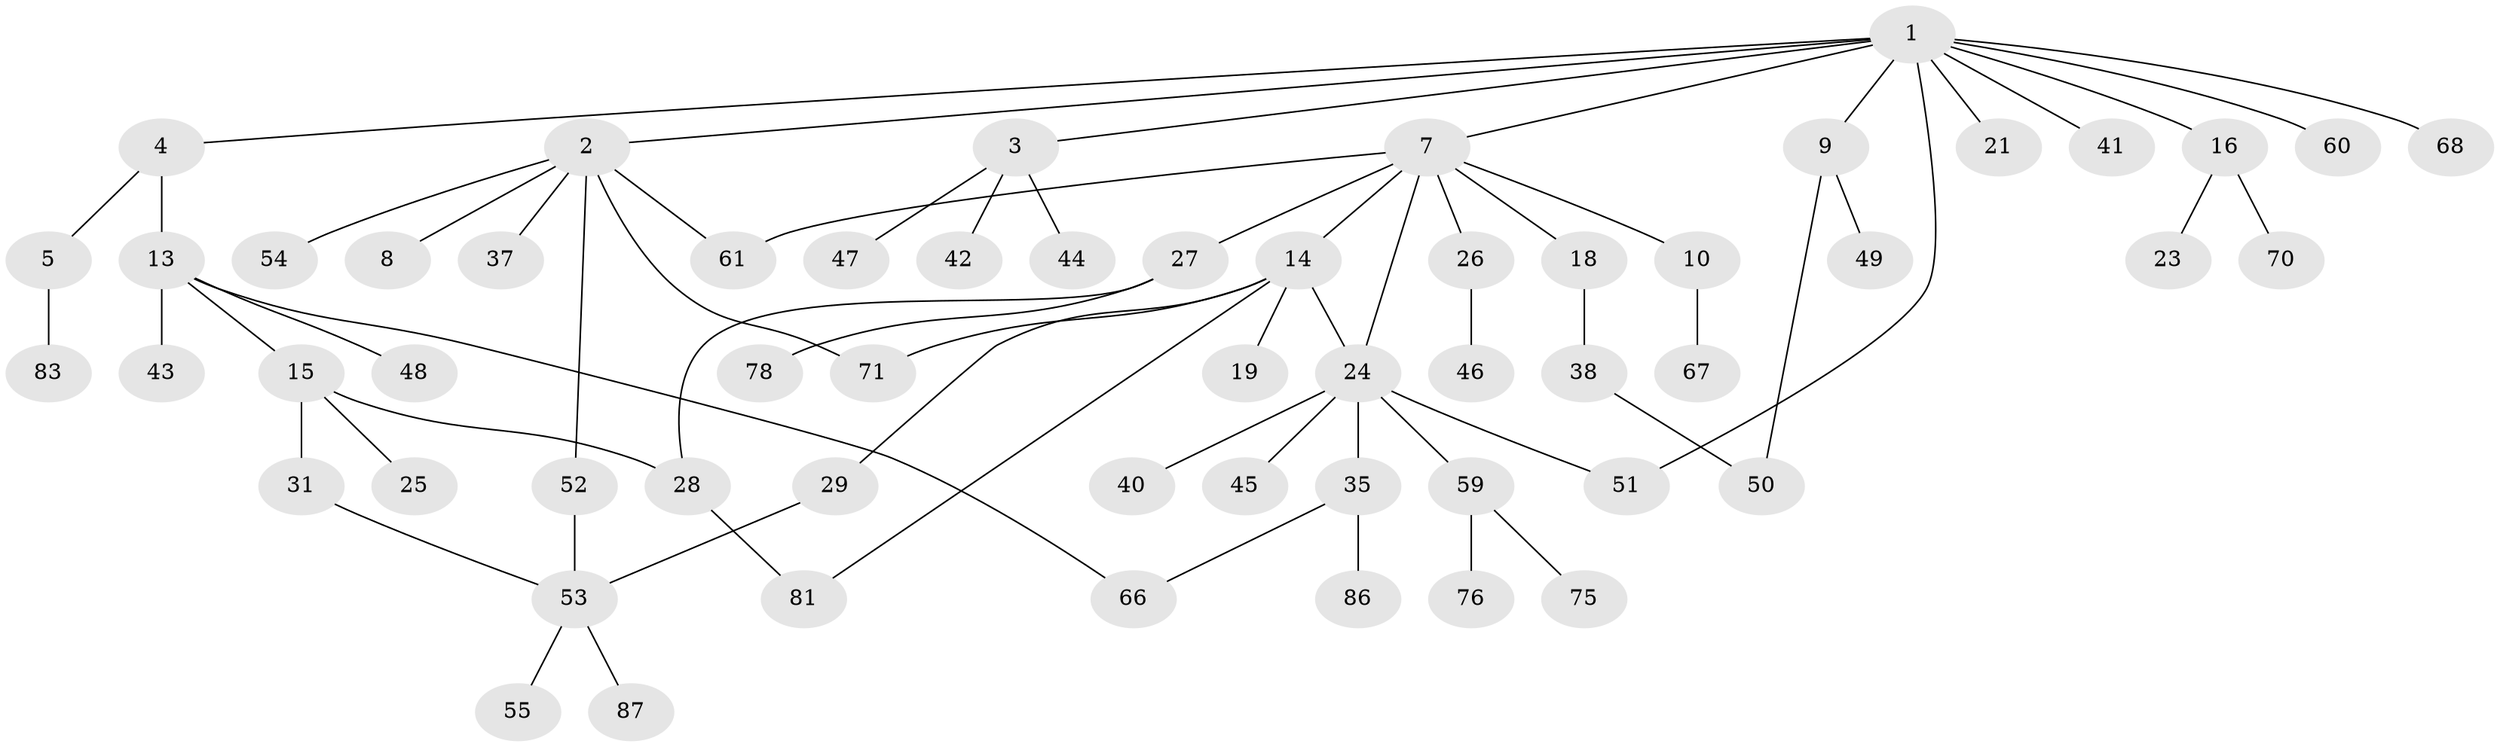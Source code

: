 // Generated by graph-tools (version 1.1) at 2025/51/02/27/25 19:51:37]
// undirected, 58 vertices, 67 edges
graph export_dot {
graph [start="1"]
  node [color=gray90,style=filled];
  1 [super="+39"];
  2 [super="+20"];
  3 [super="+33"];
  4 [super="+6"];
  5 [super="+12"];
  7 [super="+11"];
  8;
  9 [super="+69"];
  10 [super="+17"];
  13;
  14 [super="+85"];
  15 [super="+30"];
  16 [super="+22"];
  18 [super="+63"];
  19;
  21;
  23;
  24 [super="+34"];
  25 [super="+56"];
  26 [super="+89"];
  27 [super="+36"];
  28 [super="+32"];
  29;
  31 [super="+58"];
  35 [super="+77"];
  37 [super="+64"];
  38;
  40;
  41;
  42 [super="+88"];
  43 [super="+82"];
  44 [super="+80"];
  45;
  46 [super="+72"];
  47;
  48;
  49;
  50 [super="+62"];
  51 [super="+73"];
  52;
  53 [super="+79"];
  54 [super="+57"];
  55;
  59 [super="+65"];
  60 [super="+74"];
  61;
  66;
  67;
  68;
  70;
  71;
  75;
  76;
  78 [super="+84"];
  81;
  83;
  86;
  87;
  1 -- 2;
  1 -- 3;
  1 -- 4;
  1 -- 7;
  1 -- 9;
  1 -- 16;
  1 -- 21;
  1 -- 41;
  1 -- 68;
  1 -- 51;
  1 -- 60;
  2 -- 8;
  2 -- 52;
  2 -- 61;
  2 -- 37;
  2 -- 54;
  2 -- 71;
  3 -- 42;
  3 -- 44;
  3 -- 47;
  4 -- 5;
  4 -- 13;
  5 -- 83;
  7 -- 10;
  7 -- 18;
  7 -- 26;
  7 -- 61;
  7 -- 24;
  7 -- 27;
  7 -- 14;
  9 -- 49;
  9 -- 50;
  10 -- 67;
  13 -- 15;
  13 -- 43;
  13 -- 48;
  13 -- 66;
  14 -- 19;
  14 -- 29;
  14 -- 71;
  14 -- 81;
  14 -- 24;
  15 -- 25;
  15 -- 28;
  15 -- 31;
  16 -- 23;
  16 -- 70;
  18 -- 38;
  24 -- 40;
  24 -- 51;
  24 -- 35;
  24 -- 59;
  24 -- 45;
  26 -- 46;
  27 -- 28;
  27 -- 78;
  28 -- 81;
  29 -- 53;
  31 -- 53;
  35 -- 86;
  35 -- 66;
  38 -- 50;
  52 -- 53;
  53 -- 55;
  53 -- 87;
  59 -- 76;
  59 -- 75;
}
